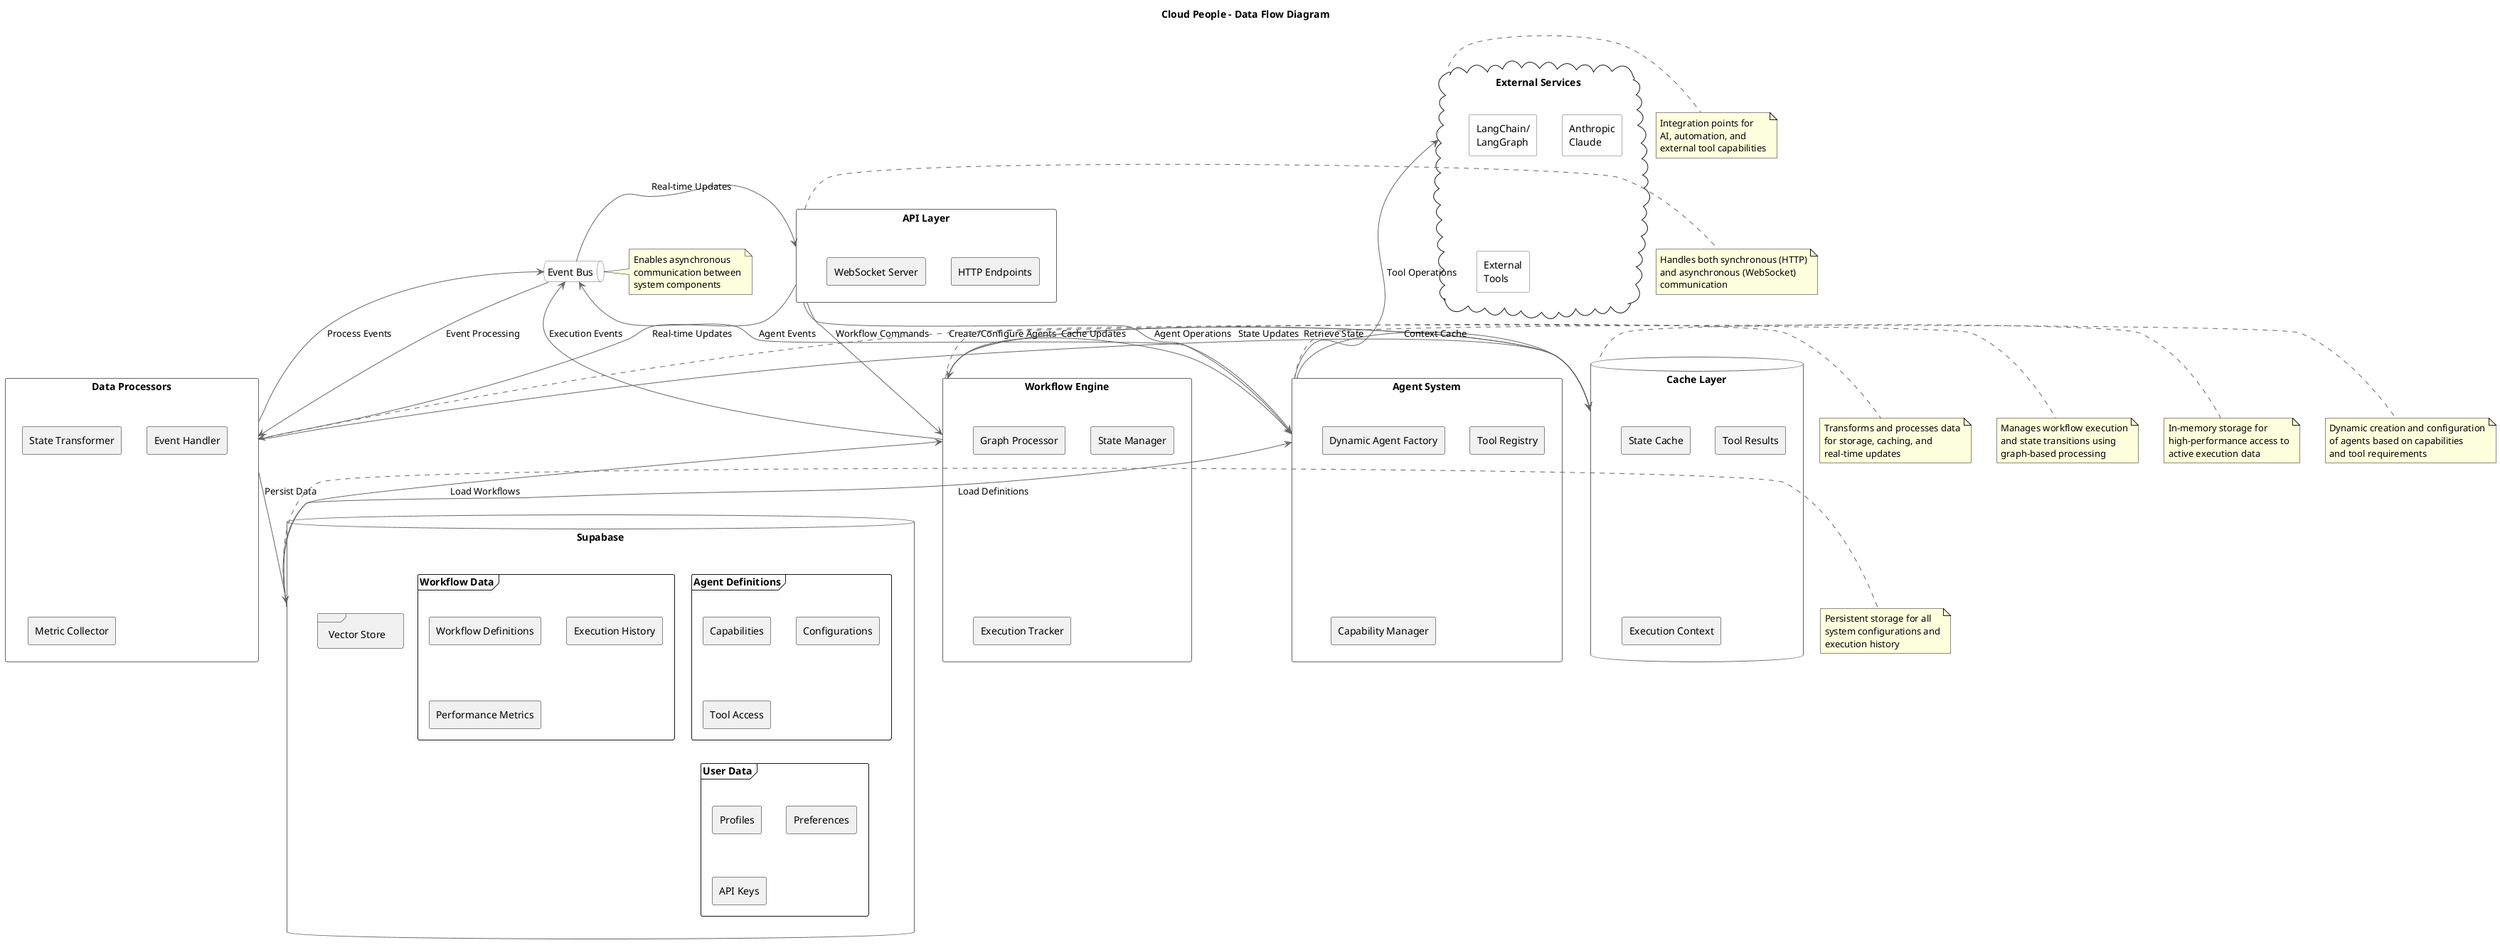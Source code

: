 @startuml Data Flow

' Styling
skinparam componentStyle rectangle
skinparam DatabaseBackgroundColor #FEFEFE
skinparam DatabaseBorderColor #666666
skinparam ArrowColor #666666
skinparam CloudBackgroundColor #FEFEFE
skinparam RectangleBackgroundColor #FEFEFE
skinparam RectangleBorderColor #666666
skinparam QueueBackgroundColor #FEFEFE
skinparam QueueBorderColor #666666

' Title
title Cloud People - Data Flow Diagram

' External Systems
cloud "External Services" as ExtServices {
    rectangle "LangChain/\nLangGraph" as LangChain
    rectangle "Anthropic\nClaude" as Claude
    rectangle "External\nTools" as ExtTools
}

' Storage Systems
database "Supabase" as Supabase {
    frame "Vector Store" as VectorStore
    frame "Agent Definitions" as AgentDefs {
        [Capabilities]
        [Configurations]
        [Tool Access]
    }
    frame "Workflow Data" as WorkflowData {
        [Workflow Definitions]
        [Execution History]
        [Performance Metrics]
    }
    frame "User Data" as UserData {
        [Profiles]
        [Preferences]
        [API Keys]
    }
}

database "Cache Layer" as Cache {
    [State Cache]
    [Tool Results]
    [Execution Context]
}

' Message Queue
queue "Event Bus" as EventBus

' Core Components
rectangle "API Layer" as API {
    [HTTP Endpoints]
    [WebSocket Server]
}

rectangle "Workflow Engine" as WorkflowEngine {
    [Graph Processor]
    [State Manager]
    [Execution Tracker]
}

rectangle "Agent System" as AgentSystem {
    [Dynamic Agent Factory]
    [Tool Registry]
    [Capability Manager]
}

rectangle "Data Processors" as DataProcessors {
    [State Transformer]
    [Event Handler]
    [Metric Collector]
}

' Data Flows
API -down-> WorkflowEngine : Workflow Commands
API -down-> AgentSystem : Agent Operations
API -down-> DataProcessors : Real-time Updates

WorkflowEngine -right-> AgentSystem : Create/Configure Agents
WorkflowEngine -down-> EventBus : Execution Events
WorkflowEngine -left-> Cache : State Updates

AgentSystem -up-> ExtServices : Tool Operations
AgentSystem -down-> EventBus : Agent Events
AgentSystem -left-> Cache : Context Cache

DataProcessors -up-> EventBus : Process Events
DataProcessors -down-> Supabase : Persist Data
DataProcessors -right-> Cache : Cache Updates

Supabase -up-> AgentSystem : Load Definitions
Supabase -up-> WorkflowEngine : Load Workflows
Cache -up-> WorkflowEngine : Retrieve State

EventBus -right-> API : Real-time Updates
EventBus -down-> DataProcessors : Event Processing

' Notes
note right of API
  Handles both synchronous (HTTP)
  and asynchronous (WebSocket)
  communication
end note

note right of AgentSystem
  Dynamic creation and configuration
  of agents based on capabilities
  and tool requirements
end note

note right of WorkflowEngine
  Manages workflow execution
  and state transitions using
  graph-based processing
end note

note right of DataProcessors
  Transforms and processes data
  for storage, caching, and
  real-time updates
end note

note right of Supabase
  Persistent storage for all
  system configurations and
  execution history
end note

note right of Cache
  In-memory storage for
  high-performance access to
  active execution data
end note

note right of EventBus
  Enables asynchronous
  communication between
  system components
end note

note right of ExtServices
  Integration points for
  AI, automation, and
  external tool capabilities
end note

@enduml
